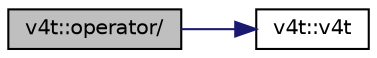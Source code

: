 digraph "v4t::operator/"
{
  edge [fontname="Helvetica",fontsize="10",labelfontname="Helvetica",labelfontsize="10"];
  node [fontname="Helvetica",fontsize="10",shape=record];
  rankdir="LR";
  Node1 [label="v4t::operator/",height=0.2,width=0.4,color="black", fillcolor="grey75", style="filled", fontcolor="black"];
  Node1 -> Node2 [color="midnightblue",fontsize="10",style="solid",fontname="Helvetica"];
  Node2 [label="v4t::v4t",height=0.2,width=0.4,color="black", fillcolor="white", style="filled",URL="$classv4t.html#a8703188742527932b927e0f7417a2c2d"];
}

